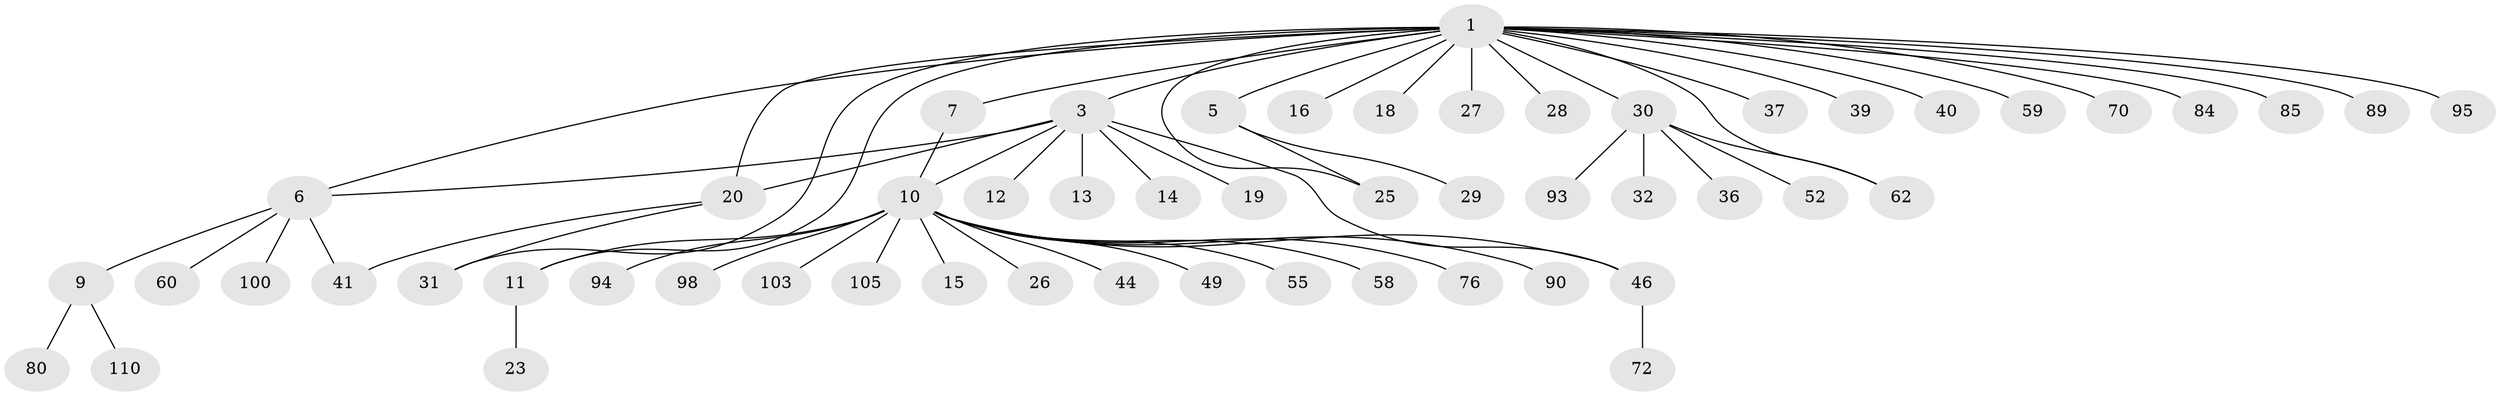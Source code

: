 // original degree distribution, {6: 0.02727272727272727, 21: 0.00909090909090909, 8: 0.00909090909090909, 1: 0.6454545454545455, 3: 0.08181818181818182, 2: 0.10909090909090909, 16: 0.00909090909090909, 4: 0.07272727272727272, 5: 0.01818181818181818, 7: 0.00909090909090909, 10: 0.00909090909090909}
// Generated by graph-tools (version 1.1) at 2025/18/03/04/25 18:18:19]
// undirected, 55 vertices, 63 edges
graph export_dot {
graph [start="1"]
  node [color=gray90,style=filled];
  1 [super="+8+2"];
  3 [super="+4+48+21"];
  5 [super="+68"];
  6;
  7;
  9;
  10;
  11 [super="+54"];
  12;
  13;
  14;
  15;
  16 [super="+63+69+73"];
  18;
  19 [super="+42+35+45+67"];
  20 [super="+102+109+79+77+24"];
  23 [super="+81+106"];
  25;
  26;
  27;
  28;
  29;
  30 [super="+50+33+88+107"];
  31 [super="+96"];
  32;
  36;
  37;
  39;
  40 [super="+74+78+51"];
  41;
  44;
  46;
  49;
  52;
  55;
  58;
  59;
  60;
  62;
  70;
  72;
  76;
  80;
  84;
  85;
  89;
  90;
  93;
  94;
  95;
  98;
  100;
  103;
  105;
  110;
  1 -- 5 [weight=2];
  1 -- 25;
  1 -- 37;
  1 -- 40;
  1 -- 39;
  1 -- 3;
  1 -- 6;
  1 -- 7;
  1 -- 70;
  1 -- 11;
  1 -- 16;
  1 -- 18;
  1 -- 20 [weight=2];
  1 -- 84;
  1 -- 85;
  1 -- 89;
  1 -- 27;
  1 -- 28;
  1 -- 30;
  1 -- 31;
  1 -- 95;
  1 -- 59;
  1 -- 62;
  3 -- 12;
  3 -- 13;
  3 -- 14;
  3 -- 19;
  3 -- 20 [weight=2];
  3 -- 6;
  3 -- 10;
  3 -- 46 [weight=2];
  5 -- 29;
  5 -- 25;
  6 -- 9;
  6 -- 41;
  6 -- 60;
  6 -- 100;
  7 -- 10;
  9 -- 80;
  9 -- 110;
  10 -- 11;
  10 -- 15;
  10 -- 26;
  10 -- 44;
  10 -- 46;
  10 -- 49;
  10 -- 55;
  10 -- 58;
  10 -- 76;
  10 -- 90;
  10 -- 94;
  10 -- 98;
  10 -- 103;
  10 -- 105;
  11 -- 23;
  20 -- 41;
  20 -- 31;
  30 -- 32;
  30 -- 36;
  30 -- 52;
  30 -- 62;
  30 -- 93;
  46 -- 72;
}
